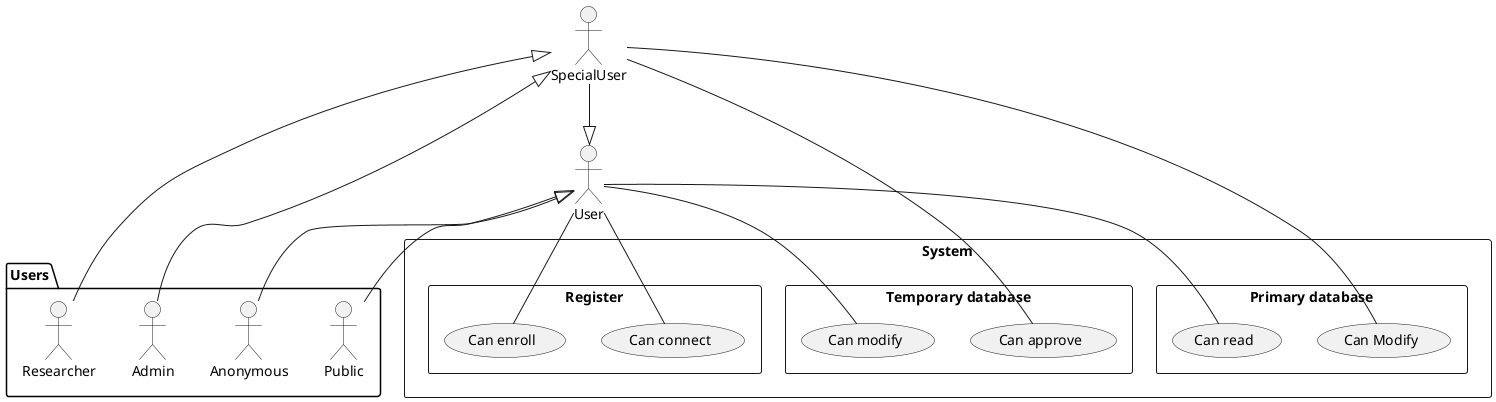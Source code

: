 @startuml Context_Overview
actor User
actor SpecialUser

rectangle System{
    rectangle Register{
        usecase "Can connect" as CanConnect
        usecase "Can enroll" as CanEnroll
    }
    rectangle "Temporary database"{
        usecase "Can modify" as CanModifyTemp
        usecase "Can approve" as CanApproveTemp
    }
    rectangle "Primary database"{
        usecase "Can Modify" as CanModifyPrimary
        usecase "Can read" as CanRead
    }
}
package Users{
    actor Public
    actor Anonymous
    Actor Researcher
    Actor Admin 
}
User <|-- Public
User <|-- Anonymous
SpecialUser --|> User
SpecialUser <|- Researcher
SpecialUser <|- Admin

User -- CanRead
User -- CanEnroll
User -- CanConnect
User -- CanModifyTemp

CanModifyPrimary -- SpecialUser
CanApproveTemp -- SpecialUser
@enduml